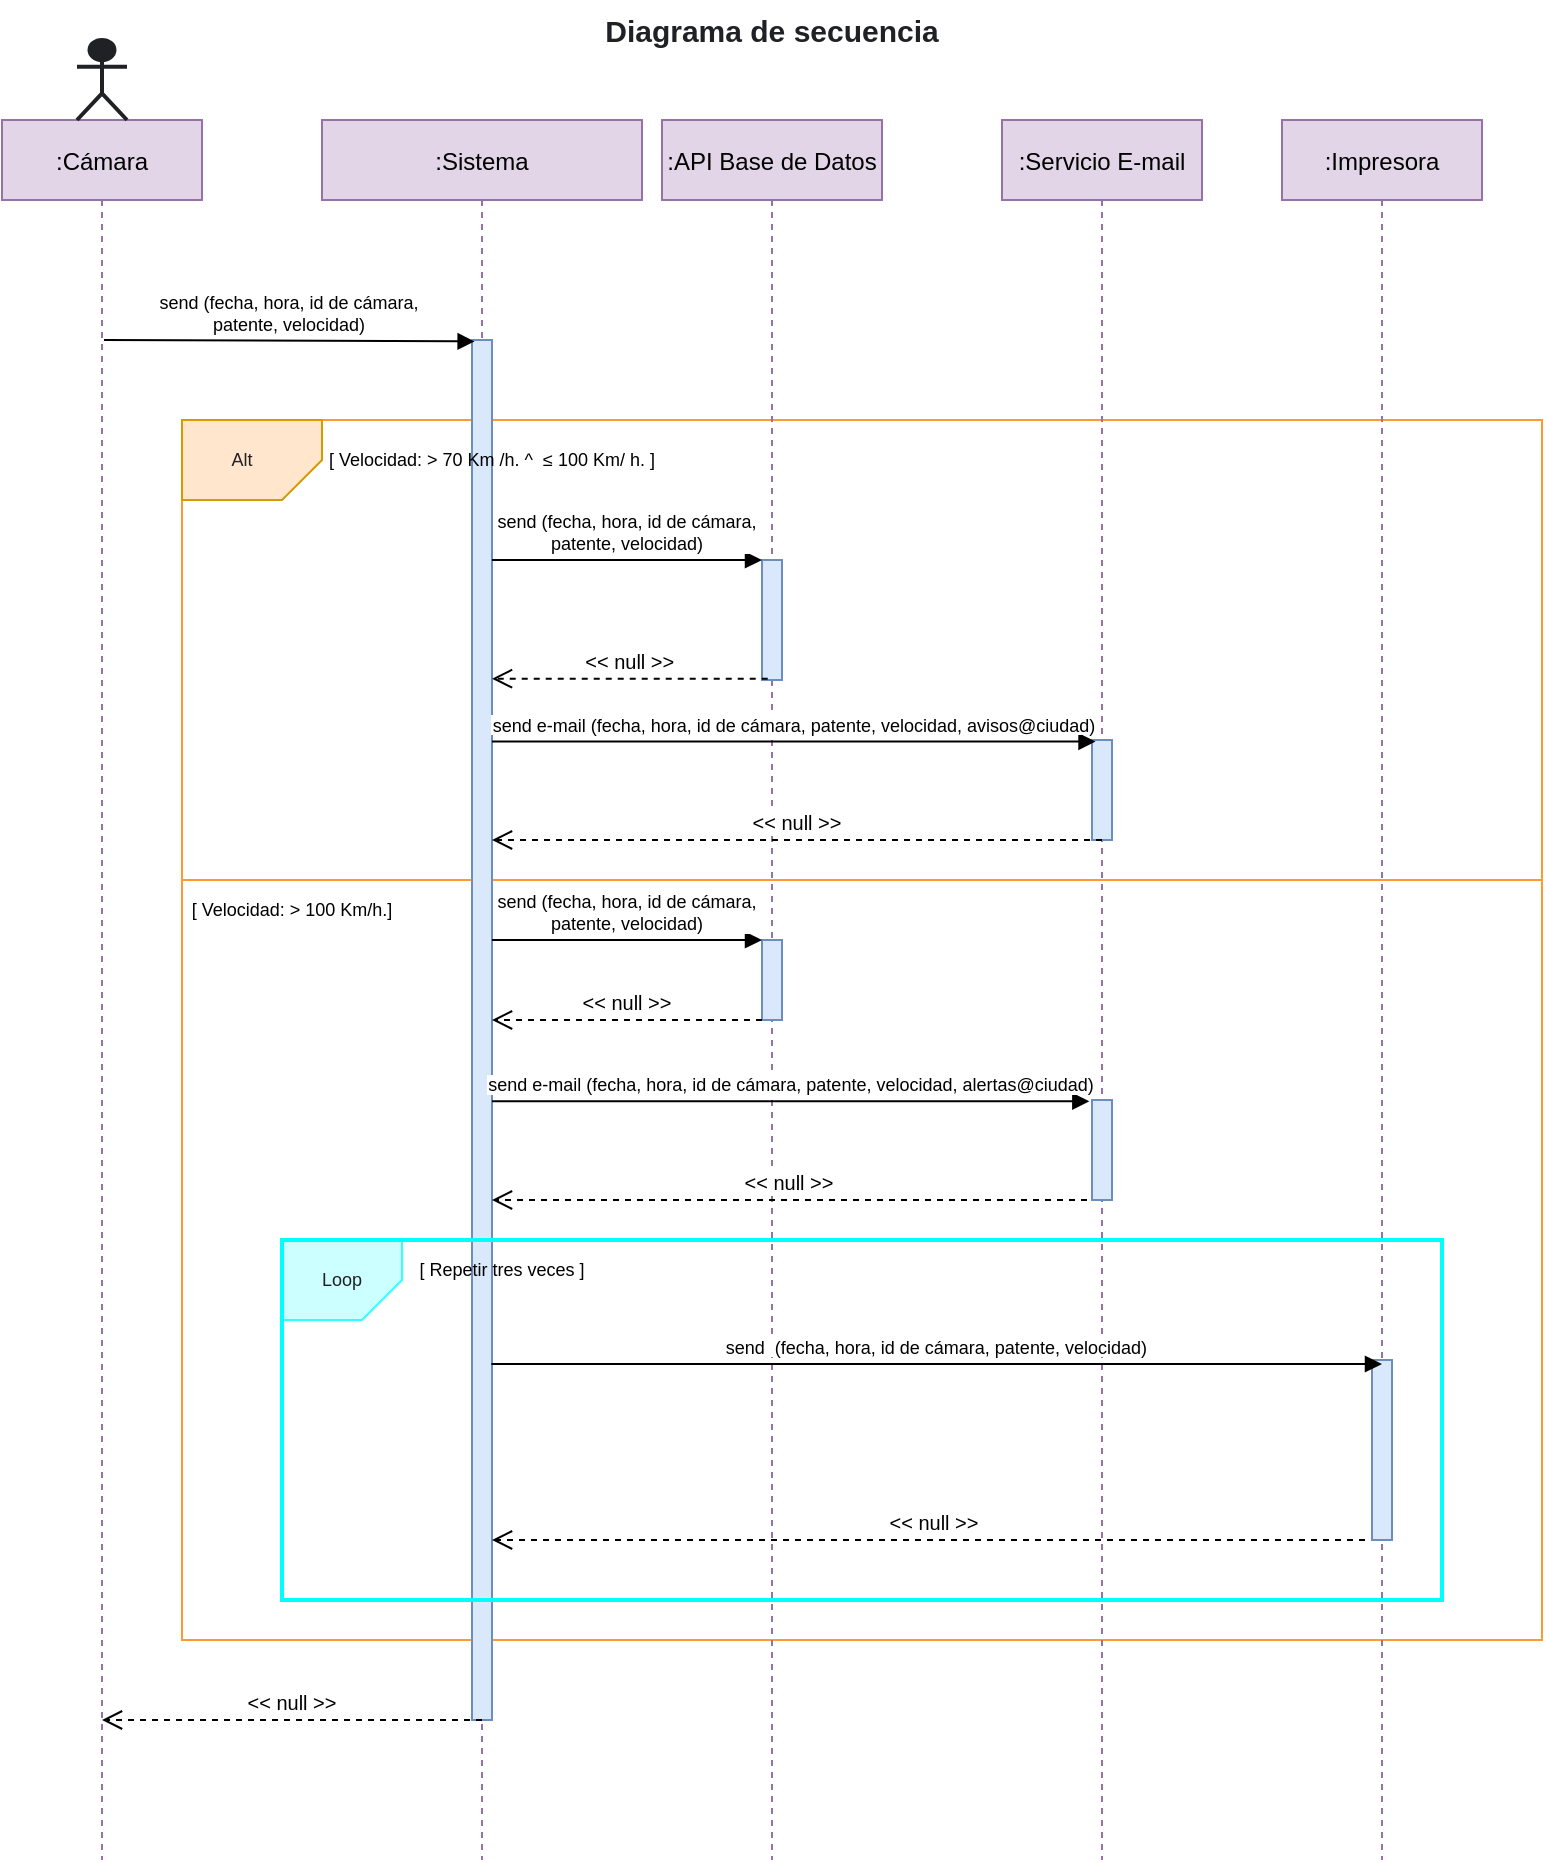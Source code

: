 <mxfile version="20.5.1" type="device"><diagram id="kgpKYQtTHZ0yAKxKKP6v" name="Page-1"><mxGraphModel dx="382" dy="523" grid="1" gridSize="10" guides="1" tooltips="1" connect="1" arrows="1" fold="1" page="1" pageScale="1" pageWidth="850" pageHeight="1100" math="0" shadow="0"><root><mxCell id="0"/><mxCell id="1" parent="0"/><mxCell id="xRPz62zT_O0pI0-h8im5-27" value="" style="rounded=0;whiteSpace=wrap;html=1;fontSize=9;strokeColor=#FF9933;fillColor=none;" parent="1" vertex="1"><mxGeometry x="120" y="470" width="680" height="380" as="geometry"/></mxCell><mxCell id="xRPz62zT_O0pI0-h8im5-21" value="&lt;span style=&quot;white-space: pre;&quot;&gt;&#9;&lt;/span&gt;&lt;span style=&quot;white-space: pre;&quot;&gt;&#9;&lt;/span&gt;&lt;span style=&quot;white-space: pre;&quot;&gt;&#9;&lt;/span&gt;&lt;span style=&quot;white-space: pre;&quot;&gt;&#9;&lt;/span&gt;&lt;span style=&quot;white-space: pre;&quot;&gt;&#9;&lt;/span&gt;" style="rounded=0;whiteSpace=wrap;html=1;fontSize=9;strokeColor=#FF9933;fillColor=none;" parent="1" vertex="1"><mxGeometry x="120" y="240" width="680" height="230" as="geometry"/></mxCell><mxCell id="3nuBFxr9cyL0pnOWT2aG-5" value=":Sistema" style="shape=umlLifeline;perimeter=lifelinePerimeter;container=1;collapsible=0;recursiveResize=0;rounded=0;shadow=0;strokeWidth=1;fillColor=#e1d5e7;strokeColor=#9673a6;" parent="1" vertex="1"><mxGeometry x="190" y="90" width="160" height="870" as="geometry"/></mxCell><mxCell id="xRPz62zT_O0pI0-h8im5-12" value="" style="points=[];perimeter=orthogonalPerimeter;rounded=0;shadow=0;strokeWidth=1;fillColor=#dae8fc;strokeColor=#6c8ebf;" parent="3nuBFxr9cyL0pnOWT2aG-5" vertex="1"><mxGeometry x="75" y="110" width="10" height="690" as="geometry"/></mxCell><mxCell id="3nuBFxr9cyL0pnOWT2aG-8" value="send (fecha, hora, id de cámara, &#10;patente, velocidad)" style="verticalAlign=bottom;endArrow=block;shadow=0;strokeWidth=1;fontSize=9;entryX=0.131;entryY=0.001;entryDx=0;entryDy=0;entryPerimeter=0;" parent="3nuBFxr9cyL0pnOWT2aG-5" target="xRPz62zT_O0pI0-h8im5-12" edge="1"><mxGeometry relative="1" as="geometry"><mxPoint x="-109" y="110" as="sourcePoint"/><mxPoint x="60" y="110" as="targetPoint"/></mxGeometry></mxCell><mxCell id="xRPz62zT_O0pI0-h8im5-22" value="&lt;&lt; null &gt;&gt;" style="verticalAlign=bottom;endArrow=open;dashed=1;endSize=8;shadow=0;strokeWidth=1;fontSize=10;exitX=0.5;exitY=1;exitDx=0;exitDy=0;exitPerimeter=0;" parent="3nuBFxr9cyL0pnOWT2aG-5" source="xRPz62zT_O0pI0-h8im5-12" edge="1"><mxGeometry relative="1" as="geometry"><mxPoint x="-110" y="800" as="targetPoint"/><mxPoint x="70" y="800" as="sourcePoint"/></mxGeometry></mxCell><mxCell id="xRPz62zT_O0pI0-h8im5-42" value="[ Repetir tres veces ]" style="text;html=1;strokeColor=none;fillColor=none;align=center;verticalAlign=middle;whiteSpace=wrap;rounded=0;fontSize=9;" parent="3nuBFxr9cyL0pnOWT2aG-5" vertex="1"><mxGeometry x="30" y="560" width="120" height="30" as="geometry"/></mxCell><mxCell id="3nuBFxr9cyL0pnOWT2aG-1" value=":Cámara" style="shape=umlLifeline;perimeter=lifelinePerimeter;container=1;collapsible=0;recursiveResize=0;rounded=0;shadow=0;strokeWidth=1;fillColor=#e1d5e7;strokeColor=#9673a6;" parent="1" vertex="1"><mxGeometry x="30" y="90" width="100" height="870" as="geometry"/></mxCell><mxCell id="tJkNP97rhAGAZbX7WRLL-4" value="" style="shape=umlActor;html=1;verticalLabelPosition=bottom;verticalAlign=top;align=center;labelBackgroundColor=none;strokeColor=#202124;strokeWidth=2;fontSize=15;fontColor=#202124;fillColor=#202124;" parent="3nuBFxr9cyL0pnOWT2aG-1" vertex="1"><mxGeometry x="37.5" y="-40" width="25" height="40" as="geometry"/></mxCell><mxCell id="xRPz62zT_O0pI0-h8im5-1" value=":API Base de Datos" style="shape=umlLifeline;perimeter=lifelinePerimeter;container=1;collapsible=0;recursiveResize=0;rounded=0;shadow=0;strokeWidth=1;fillColor=#e1d5e7;strokeColor=#9673a6;" parent="1" vertex="1"><mxGeometry x="360" y="90" width="110" height="870" as="geometry"/></mxCell><mxCell id="xRPz62zT_O0pI0-h8im5-2" value="" style="points=[];perimeter=orthogonalPerimeter;rounded=0;shadow=0;strokeWidth=1;fillColor=#dae8fc;strokeColor=#6c8ebf;" parent="xRPz62zT_O0pI0-h8im5-1" vertex="1"><mxGeometry x="50" y="220" width="10" height="60" as="geometry"/></mxCell><mxCell id="xRPz62zT_O0pI0-h8im5-16" value="" style="points=[];perimeter=orthogonalPerimeter;rounded=0;shadow=0;strokeWidth=1;fillColor=#dae8fc;strokeColor=#6c8ebf;" parent="xRPz62zT_O0pI0-h8im5-1" vertex="1"><mxGeometry x="50" y="410" width="10" height="40" as="geometry"/></mxCell><mxCell id="xRPz62zT_O0pI0-h8im5-31" value="&lt;&lt; null &gt;&gt;" style="verticalAlign=bottom;endArrow=open;dashed=1;endSize=8;exitX=0.5;exitY=1;shadow=0;strokeWidth=1;fontSize=10;exitDx=0;exitDy=0;exitPerimeter=0;" parent="xRPz62zT_O0pI0-h8im5-1" target="xRPz62zT_O0pI0-h8im5-12" edge="1"><mxGeometry relative="1" as="geometry"><mxPoint x="-90" y="450" as="targetPoint"/><mxPoint x="50" y="450" as="sourcePoint"/></mxGeometry></mxCell><mxCell id="xRPz62zT_O0pI0-h8im5-30" value="&lt;&lt; null &gt;&gt;" style="verticalAlign=bottom;endArrow=open;dashed=1;endSize=8;exitX=0.5;exitY=1;shadow=0;strokeWidth=1;fontSize=10;exitDx=0;exitDy=0;exitPerimeter=0;" parent="xRPz62zT_O0pI0-h8im5-1" target="xRPz62zT_O0pI0-h8im5-12" edge="1"><mxGeometry relative="1" as="geometry"><mxPoint x="-90" y="540" as="targetPoint"/><mxPoint x="212.5" y="540" as="sourcePoint"/></mxGeometry></mxCell><mxCell id="xRPz62zT_O0pI0-h8im5-38" value="&lt;&lt; null &gt;&gt;" style="verticalAlign=bottom;endArrow=open;dashed=1;endSize=8;exitX=0.5;exitY=1;shadow=0;strokeWidth=1;fontSize=10;exitDx=0;exitDy=0;exitPerimeter=0;" parent="xRPz62zT_O0pI0-h8im5-1" target="xRPz62zT_O0pI0-h8im5-12" edge="1"><mxGeometry relative="1" as="geometry"><mxPoint x="50" y="710" as="targetPoint"/><mxPoint x="357.5" y="710" as="sourcePoint"/></mxGeometry></mxCell><mxCell id="xRPz62zT_O0pI0-h8im5-4" value=":Servicio E-mail" style="shape=umlLifeline;perimeter=lifelinePerimeter;container=1;collapsible=0;recursiveResize=0;rounded=0;shadow=0;strokeWidth=1;fillColor=#e1d5e7;strokeColor=#9673a6;" parent="1" vertex="1"><mxGeometry x="530" y="90" width="100" height="870" as="geometry"/></mxCell><mxCell id="xRPz62zT_O0pI0-h8im5-5" value="" style="points=[];perimeter=orthogonalPerimeter;rounded=0;shadow=0;strokeWidth=1;fillColor=#dae8fc;strokeColor=#6c8ebf;" parent="xRPz62zT_O0pI0-h8im5-4" vertex="1"><mxGeometry x="45" y="310" width="10" height="50" as="geometry"/></mxCell><mxCell id="xRPz62zT_O0pI0-h8im5-29" value="" style="points=[];perimeter=orthogonalPerimeter;rounded=0;shadow=0;strokeWidth=1;fillColor=#dae8fc;strokeColor=#6c8ebf;" parent="xRPz62zT_O0pI0-h8im5-4" vertex="1"><mxGeometry x="45" y="490" width="10" height="50" as="geometry"/></mxCell><mxCell id="xRPz62zT_O0pI0-h8im5-7" value=":Impresora" style="shape=umlLifeline;perimeter=lifelinePerimeter;container=1;collapsible=0;recursiveResize=0;rounded=0;shadow=0;strokeWidth=1;fillColor=#e1d5e7;strokeColor=#9673a6;" parent="1" vertex="1"><mxGeometry x="670" y="90" width="100" height="870" as="geometry"/></mxCell><mxCell id="xRPz62zT_O0pI0-h8im5-8" value="" style="points=[];perimeter=orthogonalPerimeter;rounded=0;shadow=0;strokeWidth=1;fillColor=#dae8fc;strokeColor=#6c8ebf;" parent="xRPz62zT_O0pI0-h8im5-7" vertex="1"><mxGeometry x="45" y="620" width="10" height="90" as="geometry"/></mxCell><mxCell id="xRPz62zT_O0pI0-h8im5-17" value="send (fecha, hora, id de cámara, &#10;patente, velocidad)" style="verticalAlign=bottom;endArrow=block;shadow=0;strokeWidth=1;fontSize=9;entryX=0;entryY=0;entryDx=0;entryDy=0;entryPerimeter=0;" parent="1" source="xRPz62zT_O0pI0-h8im5-12" target="xRPz62zT_O0pI0-h8im5-2" edge="1"><mxGeometry relative="1" as="geometry"><mxPoint x="250" y="280" as="sourcePoint"/><mxPoint x="400" y="280" as="targetPoint"/></mxGeometry></mxCell><mxCell id="xRPz62zT_O0pI0-h8im5-19" value="send e-mail (fecha, hora, id de cámara, patente, velocidad, avisos@ciudad)" style="verticalAlign=bottom;endArrow=block;shadow=0;strokeWidth=1;fontSize=9;entryX=0.176;entryY=0.016;entryDx=0;entryDy=0;entryPerimeter=0;" parent="1" source="xRPz62zT_O0pI0-h8im5-12" target="xRPz62zT_O0pI0-h8im5-5" edge="1"><mxGeometry relative="1" as="geometry"><mxPoint x="250" y="390.44" as="sourcePoint"/><mxPoint x="550" y="391" as="targetPoint"/></mxGeometry></mxCell><mxCell id="xRPz62zT_O0pI0-h8im5-20" value="&lt;&lt; null &gt;&gt;" style="verticalAlign=bottom;endArrow=open;dashed=1;endSize=8;exitX=0.5;exitY=1;shadow=0;strokeWidth=1;fontSize=10;exitDx=0;exitDy=0;exitPerimeter=0;" parent="1" source="xRPz62zT_O0pI0-h8im5-5" target="xRPz62zT_O0pI0-h8im5-12" edge="1"><mxGeometry relative="1" as="geometry"><mxPoint x="250" y="440" as="targetPoint"/><mxPoint x="550" y="440" as="sourcePoint"/></mxGeometry></mxCell><mxCell id="xRPz62zT_O0pI0-h8im5-24" value="" style="verticalLabelPosition=bottom;verticalAlign=top;html=1;shape=card;whiteSpace=wrap;size=20;arcSize=12;fontSize=9;rotation=-180;fillColor=#ffe6cc;strokeColor=#d79b00;" parent="1" vertex="1"><mxGeometry x="120" y="240" width="70" height="40" as="geometry"/></mxCell><mxCell id="xRPz62zT_O0pI0-h8im5-28" value="send e-mail (fecha, hora, id de cámara, patente, velocidad, alertas@ciudad)" style="verticalAlign=bottom;endArrow=block;shadow=0;strokeWidth=1;fontSize=9;entryX=-0.133;entryY=0.013;entryDx=0;entryDy=0;entryPerimeter=0;" parent="1" source="xRPz62zT_O0pI0-h8im5-12" target="xRPz62zT_O0pI0-h8im5-29" edge="1"><mxGeometry relative="1" as="geometry"><mxPoint x="250" y="570" as="sourcePoint"/><mxPoint x="561.76" y="560.0" as="targetPoint"/></mxGeometry></mxCell><mxCell id="xRPz62zT_O0pI0-h8im5-32" value="send (fecha, hora, id de cámara, &#10;patente, velocidad)" style="verticalAlign=bottom;endArrow=block;shadow=0;strokeWidth=1;fontSize=9;" parent="1" source="xRPz62zT_O0pI0-h8im5-12" edge="1"><mxGeometry relative="1" as="geometry"><mxPoint x="250" y="500" as="sourcePoint"/><mxPoint x="410" y="500" as="targetPoint"/></mxGeometry></mxCell><mxCell id="xRPz62zT_O0pI0-h8im5-35" value="Alt" style="text;html=1;strokeColor=none;fillColor=none;align=center;verticalAlign=middle;whiteSpace=wrap;rounded=0;labelBackgroundColor=none;fontSize=9;fontColor=#202124;" parent="1" vertex="1"><mxGeometry x="120" y="245" width="60" height="30" as="geometry"/></mxCell><mxCell id="xRPz62zT_O0pI0-h8im5-36" value="[ Velocidad: &amp;gt; 100 Km/h.]" style="text;html=1;strokeColor=none;fillColor=none;align=center;verticalAlign=middle;whiteSpace=wrap;rounded=0;fontSize=9;" parent="1" vertex="1"><mxGeometry x="120" y="470" width="110" height="30" as="geometry"/></mxCell><mxCell id="xRPz62zT_O0pI0-h8im5-18" value="&lt;&lt; null &gt;&gt;" style="verticalAlign=bottom;endArrow=open;dashed=1;endSize=8;exitX=0.286;exitY=0.989;shadow=0;strokeWidth=1;fontSize=10;exitDx=0;exitDy=0;exitPerimeter=0;" parent="1" source="xRPz62zT_O0pI0-h8im5-2" target="xRPz62zT_O0pI0-h8im5-12" edge="1"><mxGeometry relative="1" as="geometry"><mxPoint x="270" y="370" as="targetPoint"/><mxPoint x="405" y="370" as="sourcePoint"/></mxGeometry></mxCell><mxCell id="xRPz62zT_O0pI0-h8im5-40" value="" style="verticalLabelPosition=bottom;verticalAlign=top;html=1;shape=card;whiteSpace=wrap;size=20;arcSize=12;fontSize=9;rotation=-180;fillColor=#CCFFFF;strokeColor=#33FFFF;" parent="1" vertex="1"><mxGeometry x="170" y="650" width="60" height="40" as="geometry"/></mxCell><mxCell id="xRPz62zT_O0pI0-h8im5-41" value="Loop" style="text;html=1;strokeColor=none;fillColor=none;align=center;verticalAlign=middle;whiteSpace=wrap;rounded=0;labelBackgroundColor=none;fontSize=9;fontColor=#202124;" parent="1" vertex="1"><mxGeometry x="170" y="655" width="60" height="30" as="geometry"/></mxCell><mxCell id="xRPz62zT_O0pI0-h8im5-37" value="send  (fecha, hora, id de cámara, patente, velocidad)" style="verticalAlign=bottom;endArrow=block;shadow=0;strokeWidth=1;fontSize=9;exitX=0.967;exitY=0.742;exitDx=0;exitDy=0;exitPerimeter=0;" parent="1" source="xRPz62zT_O0pI0-h8im5-12" edge="1"><mxGeometry relative="1" as="geometry"><mxPoint x="270" y="711" as="sourcePoint"/><mxPoint x="720" y="712" as="targetPoint"/></mxGeometry></mxCell><mxCell id="xRPz62zT_O0pI0-h8im5-43" value="Diagrama de secuencia" style="text;html=1;strokeColor=none;fillColor=none;align=center;verticalAlign=middle;whiteSpace=wrap;rounded=0;labelBackgroundColor=none;strokeWidth=2;fontSize=15;fontColor=#202124;fontStyle=1" parent="1" vertex="1"><mxGeometry x="300" y="30" width="230" height="30" as="geometry"/></mxCell><mxCell id="xRPz62zT_O0pI0-h8im5-34" value="[ Velocidad: &amp;gt; 70 Km /h. ^&amp;nbsp; ≤ 100 Km/ h. ]" style="text;html=1;strokeColor=none;fillColor=none;align=center;verticalAlign=middle;whiteSpace=wrap;rounded=0;fontSize=9;" parent="1" vertex="1"><mxGeometry x="190" y="245" width="170" height="30" as="geometry"/></mxCell><mxCell id="xRPz62zT_O0pI0-h8im5-39" value="" style="rounded=0;whiteSpace=wrap;html=1;fontSize=9;fillColor=none;strokeColor=#00FFFF;strokeWidth=2;" parent="1" vertex="1"><mxGeometry x="170" y="650" width="580" height="180" as="geometry"/></mxCell></root></mxGraphModel></diagram></mxfile>